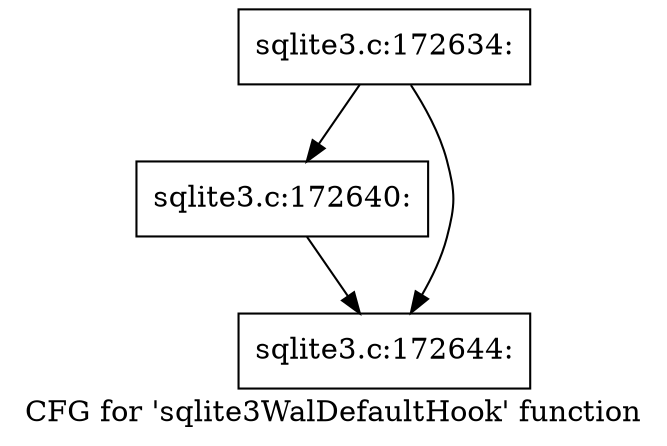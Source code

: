 digraph "CFG for 'sqlite3WalDefaultHook' function" {
	label="CFG for 'sqlite3WalDefaultHook' function";

	Node0x55c0faa02990 [shape=record,label="{sqlite3.c:172634:}"];
	Node0x55c0faa02990 -> Node0x55c0faa05110;
	Node0x55c0faa02990 -> Node0x55c0faa05160;
	Node0x55c0faa05110 [shape=record,label="{sqlite3.c:172640:}"];
	Node0x55c0faa05110 -> Node0x55c0faa05160;
	Node0x55c0faa05160 [shape=record,label="{sqlite3.c:172644:}"];
}

